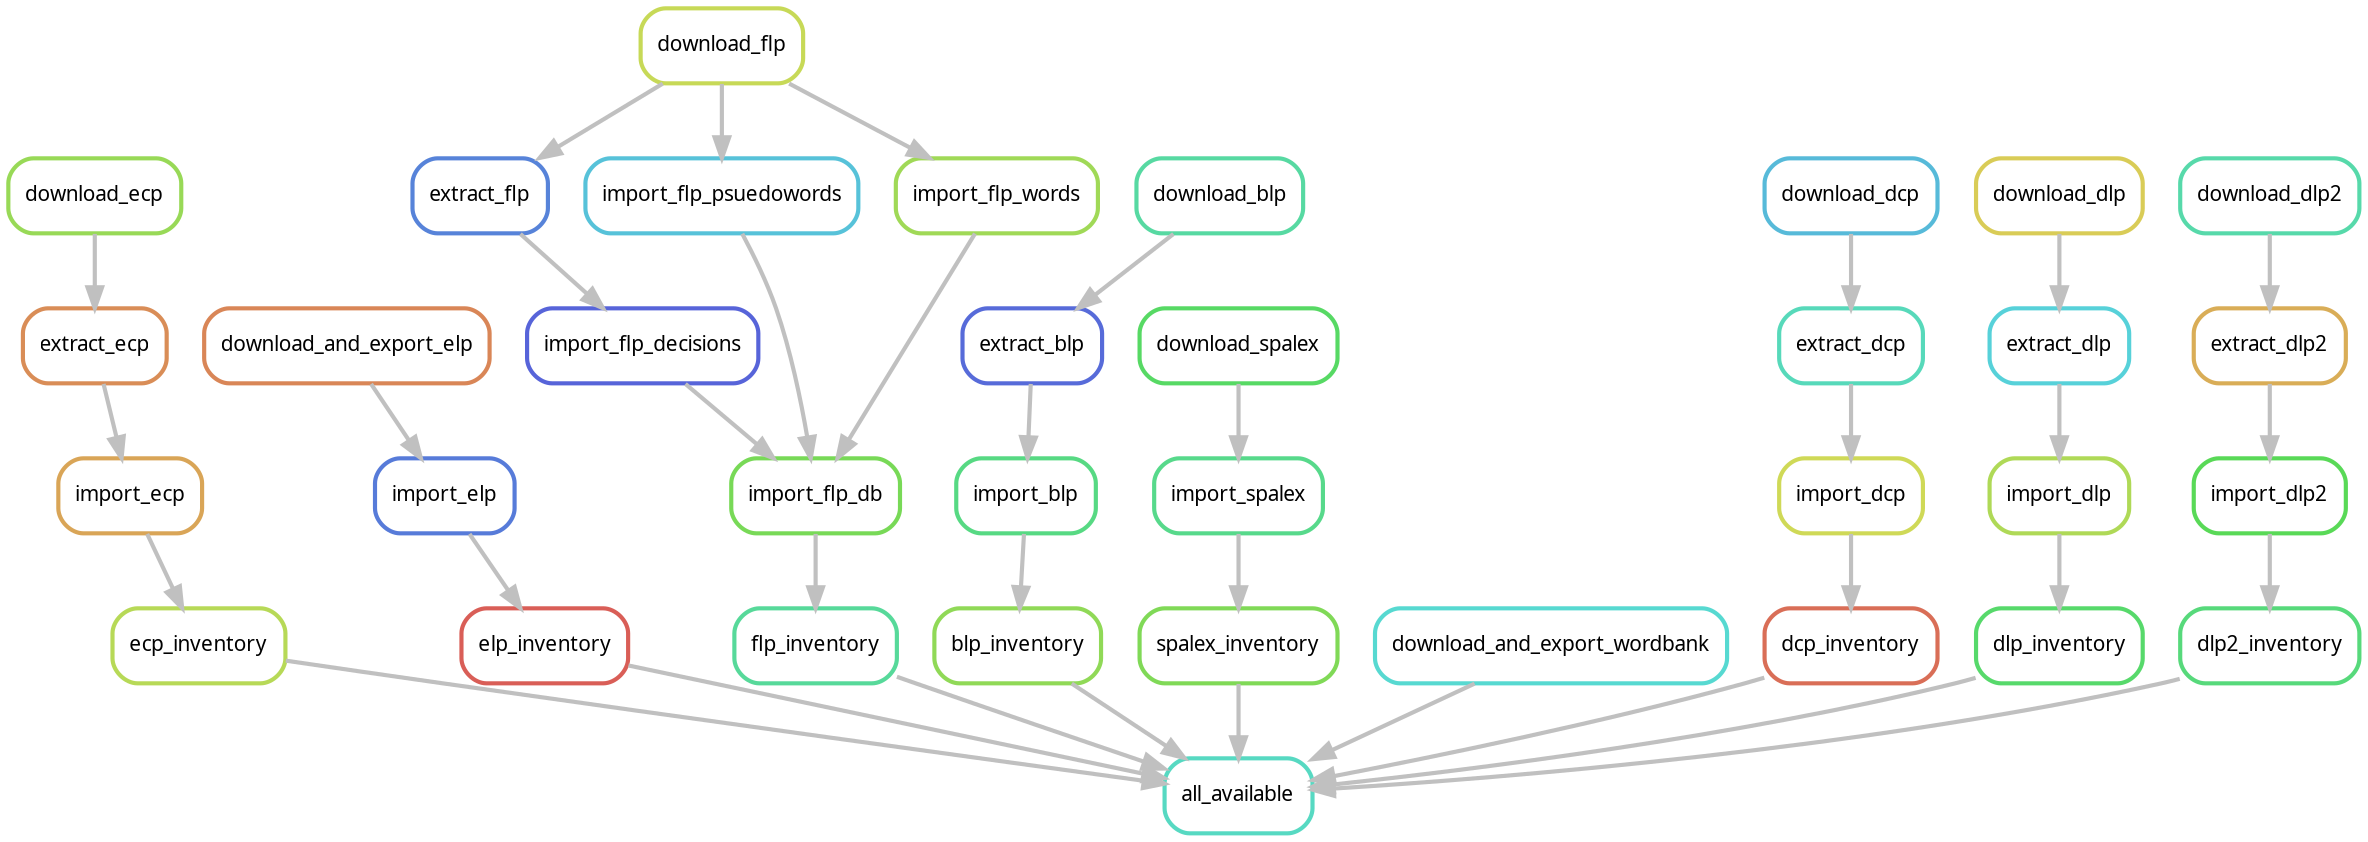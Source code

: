 digraph snakemake_dag {
    graph[bgcolor=white, margin=0];
    node[shape=box, style=rounded, fontname=sans,                 fontsize=10, penwidth=2];
    edge[penwidth=2, color=grey];
	0[label = "all_available", color = "0.47 0.6 0.85", style="rounded"];
	1[label = "ecp_inventory", color = "0.21 0.6 0.85", style="rounded"];
	2[label = "import_ecp", color = "0.10 0.6 0.85", style="rounded"];
	3[label = "extract_ecp", color = "0.07 0.6 0.85", style="rounded"];
	4[label = "download_ecp", color = "0.25 0.6 0.85", style="rounded"];
	5[label = "elp_inventory", color = "0.01 0.6 0.85", style="rounded"];
	6[label = "import_elp", color = "0.62 0.6 0.85", style="rounded"];
	7[label = "download_and_export_elp", color = "0.06 0.6 0.85", style="rounded"];
	8[label = "flp_inventory", color = "0.42 0.6 0.85", style="rounded"];
	9[label = "import_flp_db", color = "0.29 0.6 0.85", style="rounded"];
	10[label = "import_flp_decisions", color = "0.65 0.6 0.85", style="rounded"];
	11[label = "extract_flp", color = "0.61 0.6 0.85", style="rounded"];
	12[label = "download_flp", color = "0.19 0.6 0.85", style="rounded"];
	13[label = "import_flp_psuedowords", color = "0.53 0.6 0.85", style="rounded"];
	14[label = "import_flp_words", color = "0.24 0.6 0.85", style="rounded"];
	15[label = "blp_inventory", color = "0.26 0.6 0.85", style="rounded"];
	16[label = "import_blp", color = "0.39 0.6 0.85", style="rounded"];
	17[label = "extract_blp", color = "0.64 0.6 0.85", style="rounded"];
	18[label = "download_blp", color = "0.43 0.6 0.85", style="rounded"];
	19[label = "spalex_inventory", color = "0.28 0.6 0.85", style="rounded"];
	20[label = "import_spalex", color = "0.40 0.6 0.85", style="rounded"];
	21[label = "download_spalex", color = "0.35 0.6 0.85", style="rounded"];
	22[label = "download_and_export_wordbank", color = "0.49 0.6 0.85", style="rounded"];
	23[label = "dcp_inventory", color = "0.03 0.6 0.85", style="rounded"];
	24[label = "import_dcp", color = "0.18 0.6 0.85", style="rounded"];
	25[label = "extract_dcp", color = "0.46 0.6 0.85", style="rounded"];
	26[label = "download_dcp", color = "0.54 0.6 0.85", style="rounded"];
	27[label = "dlp_inventory", color = "0.36 0.6 0.85", style="rounded"];
	28[label = "import_dlp", color = "0.22 0.6 0.85", style="rounded"];
	29[label = "extract_dlp", color = "0.51 0.6 0.85", style="rounded"];
	30[label = "download_dlp", color = "0.15 0.6 0.85", style="rounded"];
	31[label = "dlp2_inventory", color = "0.38 0.6 0.85", style="rounded"];
	32[label = "import_dlp2", color = "0.33 0.6 0.85", style="rounded"];
	33[label = "extract_dlp2", color = "0.11 0.6 0.85", style="rounded"];
	34[label = "download_dlp2", color = "0.44 0.6 0.85", style="rounded"];
	1 -> 0
	5 -> 0
	8 -> 0
	15 -> 0
	19 -> 0
	22 -> 0
	23 -> 0
	27 -> 0
	31 -> 0
	2 -> 1
	3 -> 2
	4 -> 3
	6 -> 5
	7 -> 6
	9 -> 8
	10 -> 9
	13 -> 9
	14 -> 9
	11 -> 10
	12 -> 11
	12 -> 13
	12 -> 14
	16 -> 15
	17 -> 16
	18 -> 17
	20 -> 19
	21 -> 20
	24 -> 23
	25 -> 24
	26 -> 25
	28 -> 27
	29 -> 28
	30 -> 29
	32 -> 31
	33 -> 32
	34 -> 33
}            
